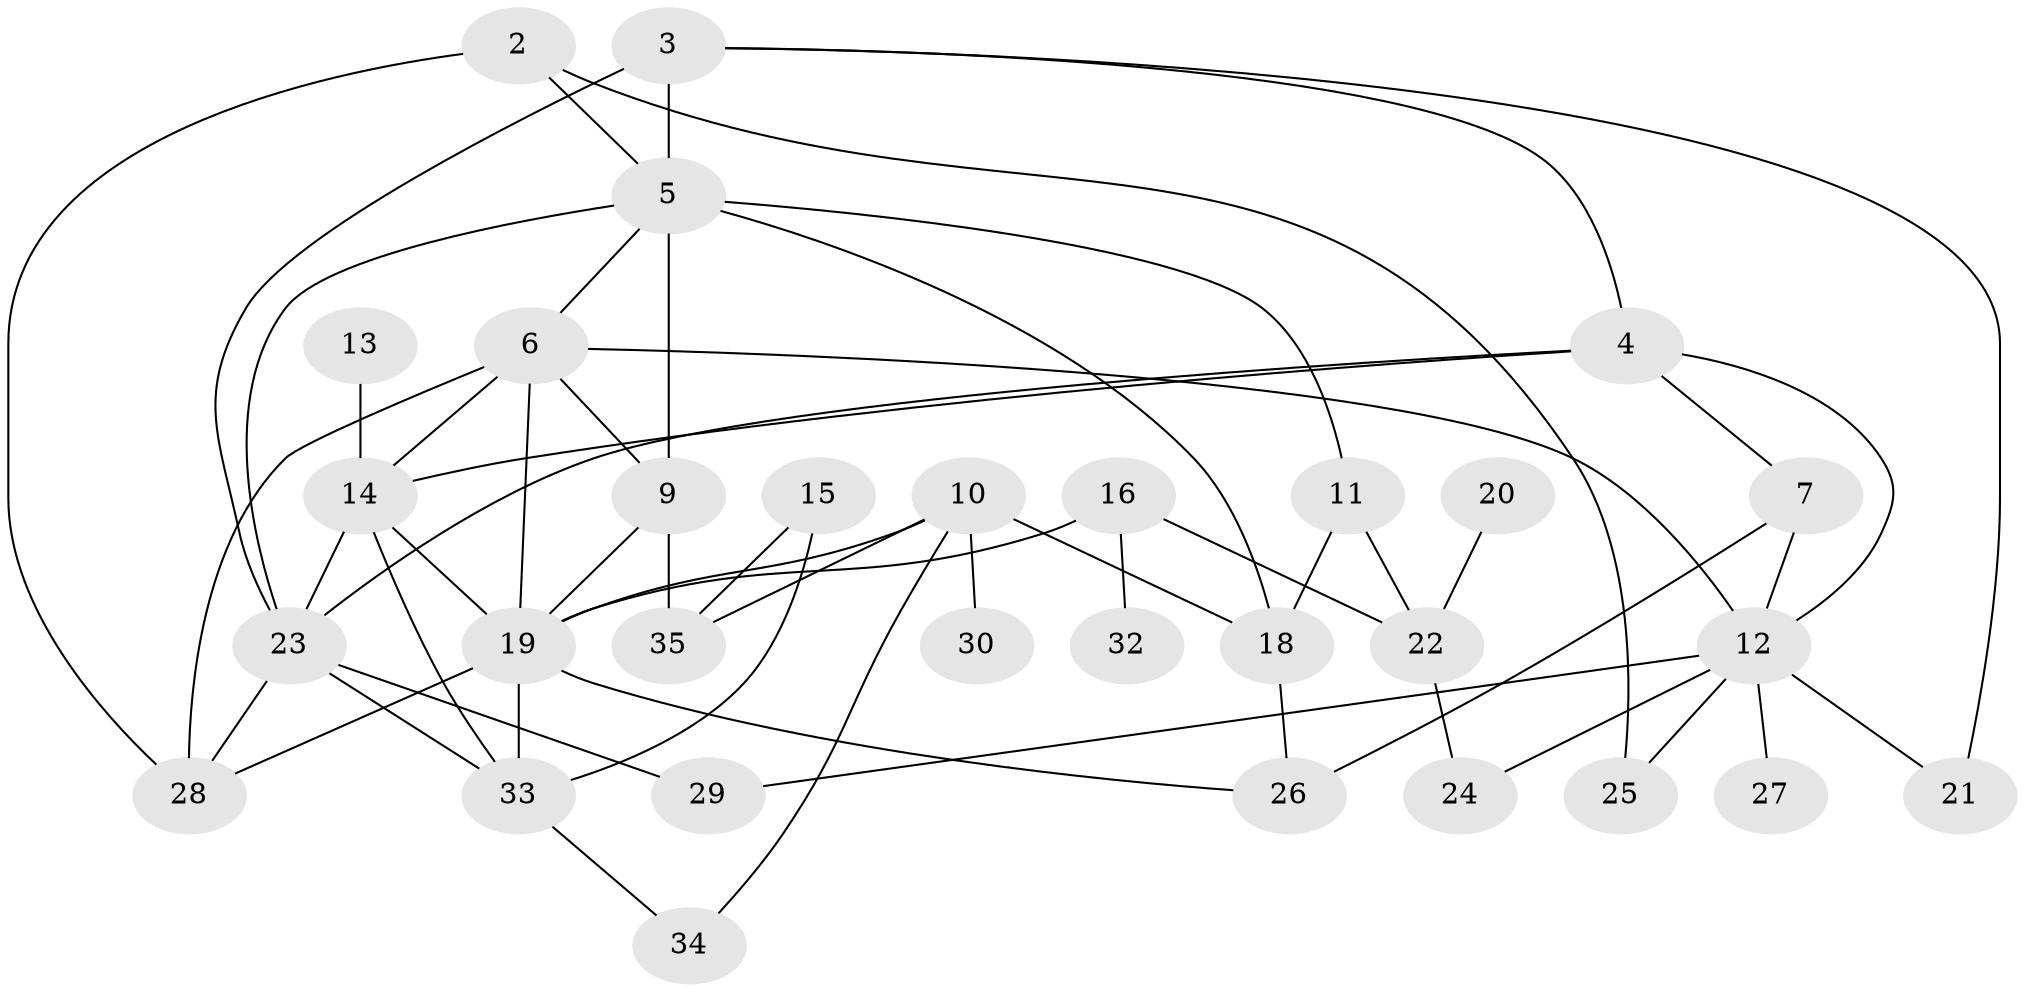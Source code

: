 // original degree distribution, {0: 0.057971014492753624, 2: 0.2753623188405797, 1: 0.21739130434782608, 4: 0.15942028985507245, 3: 0.14492753623188406, 5: 0.057971014492753624, 7: 0.014492753623188406, 6: 0.043478260869565216, 8: 0.028985507246376812}
// Generated by graph-tools (version 1.1) at 2025/33/03/09/25 02:33:42]
// undirected, 31 vertices, 56 edges
graph export_dot {
graph [start="1"]
  node [color=gray90,style=filled];
  2;
  3;
  4;
  5;
  6;
  7;
  9;
  10;
  11;
  12;
  13;
  14;
  15;
  16;
  18;
  19;
  20;
  21;
  22;
  23;
  24;
  25;
  26;
  27;
  28;
  29;
  30;
  32;
  33;
  34;
  35;
  2 -- 5 [weight=1.0];
  2 -- 25 [weight=1.0];
  2 -- 28 [weight=1.0];
  3 -- 4 [weight=1.0];
  3 -- 5 [weight=4.0];
  3 -- 21 [weight=1.0];
  3 -- 23 [weight=1.0];
  4 -- 7 [weight=1.0];
  4 -- 12 [weight=1.0];
  4 -- 14 [weight=1.0];
  4 -- 23 [weight=3.0];
  5 -- 6 [weight=1.0];
  5 -- 9 [weight=1.0];
  5 -- 11 [weight=1.0];
  5 -- 18 [weight=1.0];
  5 -- 23 [weight=2.0];
  6 -- 9 [weight=1.0];
  6 -- 12 [weight=1.0];
  6 -- 14 [weight=1.0];
  6 -- 19 [weight=1.0];
  6 -- 28 [weight=1.0];
  7 -- 12 [weight=1.0];
  7 -- 26 [weight=2.0];
  9 -- 19 [weight=1.0];
  9 -- 35 [weight=1.0];
  10 -- 18 [weight=1.0];
  10 -- 19 [weight=1.0];
  10 -- 30 [weight=1.0];
  10 -- 34 [weight=1.0];
  10 -- 35 [weight=1.0];
  11 -- 18 [weight=1.0];
  11 -- 22 [weight=1.0];
  12 -- 21 [weight=1.0];
  12 -- 24 [weight=1.0];
  12 -- 25 [weight=1.0];
  12 -- 27 [weight=1.0];
  12 -- 29 [weight=1.0];
  13 -- 14 [weight=1.0];
  14 -- 19 [weight=1.0];
  14 -- 23 [weight=2.0];
  14 -- 33 [weight=1.0];
  15 -- 33 [weight=1.0];
  15 -- 35 [weight=1.0];
  16 -- 19 [weight=1.0];
  16 -- 22 [weight=1.0];
  16 -- 32 [weight=1.0];
  18 -- 26 [weight=1.0];
  19 -- 26 [weight=1.0];
  19 -- 28 [weight=1.0];
  19 -- 33 [weight=3.0];
  20 -- 22 [weight=1.0];
  22 -- 24 [weight=1.0];
  23 -- 28 [weight=1.0];
  23 -- 29 [weight=1.0];
  23 -- 33 [weight=1.0];
  33 -- 34 [weight=1.0];
}
